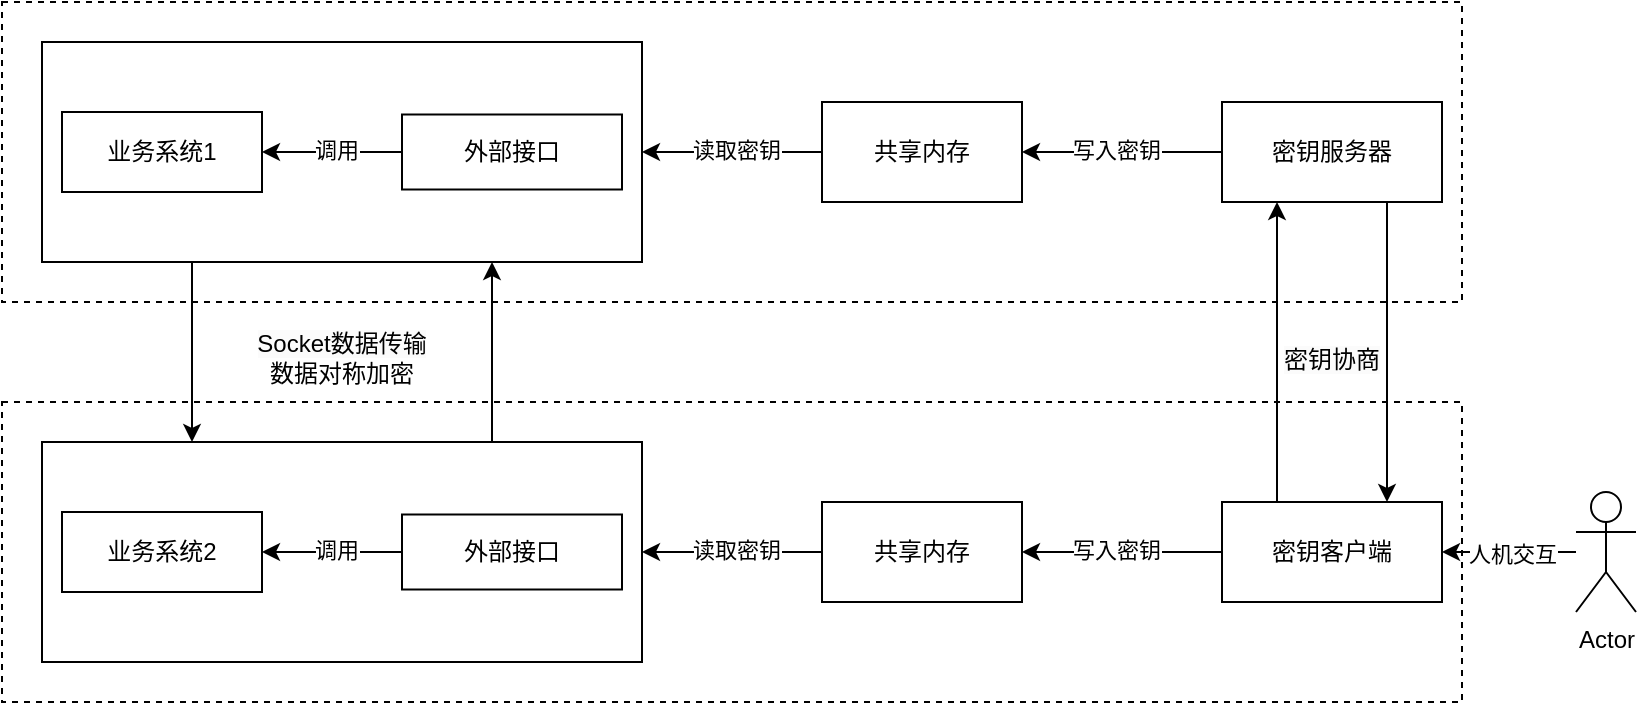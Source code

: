 <mxfile version="24.4.4" type="github">
  <diagram name="第 1 页" id="r63ObCo9PnT3-7kkZjKU">
    <mxGraphModel dx="1042" dy="617" grid="0" gridSize="10" guides="1" tooltips="1" connect="1" arrows="1" fold="1" page="1" pageScale="1" pageWidth="1169" pageHeight="827" math="0" shadow="0">
      <root>
        <mxCell id="0" />
        <mxCell id="1" parent="0" />
        <mxCell id="1qQCzIiOtF6mKds18MhX-6" value="" style="rounded=0;whiteSpace=wrap;html=1;fillColor=none;dashed=1;" parent="1" vertex="1">
          <mxGeometry x="40" y="420" width="730" height="150" as="geometry" />
        </mxCell>
        <mxCell id="1qQCzIiOtF6mKds18MhX-32" style="edgeStyle=orthogonalEdgeStyle;rounded=0;orthogonalLoop=1;jettySize=auto;html=1;exitX=0.25;exitY=1;exitDx=0;exitDy=0;entryX=0.25;entryY=0;entryDx=0;entryDy=0;" parent="1" source="1qQCzIiOtF6mKds18MhX-1" target="1qQCzIiOtF6mKds18MhX-15" edge="1">
          <mxGeometry relative="1" as="geometry" />
        </mxCell>
        <mxCell id="1qQCzIiOtF6mKds18MhX-1" value="" style="rounded=0;whiteSpace=wrap;html=1;" parent="1" vertex="1">
          <mxGeometry x="60" y="440" width="300" height="110" as="geometry" />
        </mxCell>
        <mxCell id="1qQCzIiOtF6mKds18MhX-2" value="业务系统1" style="rounded=0;whiteSpace=wrap;html=1;" parent="1" vertex="1">
          <mxGeometry x="70" y="475" width="100" height="40" as="geometry" />
        </mxCell>
        <mxCell id="1qQCzIiOtF6mKds18MhX-3" value="外部接口" style="rounded=0;whiteSpace=wrap;html=1;" parent="1" vertex="1">
          <mxGeometry x="240" y="476.25" width="110" height="37.5" as="geometry" />
        </mxCell>
        <mxCell id="1qQCzIiOtF6mKds18MhX-4" value="" style="endArrow=classic;html=1;rounded=0;entryX=1;entryY=0.5;entryDx=0;entryDy=0;exitX=0;exitY=0.5;exitDx=0;exitDy=0;" parent="1" source="1qQCzIiOtF6mKds18MhX-3" target="1qQCzIiOtF6mKds18MhX-2" edge="1">
          <mxGeometry width="50" height="50" relative="1" as="geometry">
            <mxPoint x="390" y="630" as="sourcePoint" />
            <mxPoint x="220" y="620" as="targetPoint" />
          </mxGeometry>
        </mxCell>
        <mxCell id="1qQCzIiOtF6mKds18MhX-5" value="调用" style="edgeLabel;html=1;align=center;verticalAlign=middle;resizable=0;points=[];" parent="1qQCzIiOtF6mKds18MhX-4" vertex="1" connectable="0">
          <mxGeometry x="-0.051" y="-1" relative="1" as="geometry">
            <mxPoint as="offset" />
          </mxGeometry>
        </mxCell>
        <mxCell id="1qQCzIiOtF6mKds18MhX-7" value="共享内存" style="rounded=0;whiteSpace=wrap;html=1;" parent="1" vertex="1">
          <mxGeometry x="450" y="470" width="100" height="50" as="geometry" />
        </mxCell>
        <mxCell id="1qQCzIiOtF6mKds18MhX-8" value="" style="endArrow=classic;html=1;rounded=0;entryX=1;entryY=0.5;entryDx=0;entryDy=0;exitX=0;exitY=0.5;exitDx=0;exitDy=0;" parent="1" source="1qQCzIiOtF6mKds18MhX-7" target="1qQCzIiOtF6mKds18MhX-1" edge="1">
          <mxGeometry width="50" height="50" relative="1" as="geometry">
            <mxPoint x="450" y="750" as="sourcePoint" />
            <mxPoint x="370" y="670" as="targetPoint" />
          </mxGeometry>
        </mxCell>
        <mxCell id="1qQCzIiOtF6mKds18MhX-9" value="读取密钥" style="edgeLabel;html=1;align=center;verticalAlign=middle;resizable=0;points=[];" parent="1qQCzIiOtF6mKds18MhX-8" vertex="1" connectable="0">
          <mxGeometry x="-0.04" y="-1" relative="1" as="geometry">
            <mxPoint as="offset" />
          </mxGeometry>
        </mxCell>
        <mxCell id="1qQCzIiOtF6mKds18MhX-27" style="edgeStyle=orthogonalEdgeStyle;rounded=0;orthogonalLoop=1;jettySize=auto;html=1;exitX=0.75;exitY=1;exitDx=0;exitDy=0;entryX=0.75;entryY=0;entryDx=0;entryDy=0;" parent="1" source="1qQCzIiOtF6mKds18MhX-10" target="1qQCzIiOtF6mKds18MhX-23" edge="1">
          <mxGeometry relative="1" as="geometry" />
        </mxCell>
        <mxCell id="1qQCzIiOtF6mKds18MhX-10" value="密钥服务器" style="rounded=0;whiteSpace=wrap;html=1;" parent="1" vertex="1">
          <mxGeometry x="650" y="470" width="110" height="50" as="geometry" />
        </mxCell>
        <mxCell id="1qQCzIiOtF6mKds18MhX-11" value="" style="endArrow=classic;html=1;rounded=0;entryX=1;entryY=0.5;entryDx=0;entryDy=0;exitX=0;exitY=0.5;exitDx=0;exitDy=0;" parent="1" source="1qQCzIiOtF6mKds18MhX-10" target="1qQCzIiOtF6mKds18MhX-7" edge="1">
          <mxGeometry width="50" height="50" relative="1" as="geometry">
            <mxPoint x="390" y="630" as="sourcePoint" />
            <mxPoint x="440" y="580" as="targetPoint" />
          </mxGeometry>
        </mxCell>
        <mxCell id="1qQCzIiOtF6mKds18MhX-12" value="写入密钥" style="edgeLabel;html=1;align=center;verticalAlign=middle;resizable=0;points=[];" parent="1qQCzIiOtF6mKds18MhX-11" vertex="1" connectable="0">
          <mxGeometry x="0.071" y="-1" relative="1" as="geometry">
            <mxPoint as="offset" />
          </mxGeometry>
        </mxCell>
        <mxCell id="1qQCzIiOtF6mKds18MhX-14" value="" style="rounded=0;whiteSpace=wrap;html=1;fillColor=none;dashed=1;" parent="1" vertex="1">
          <mxGeometry x="40" y="620" width="730" height="150" as="geometry" />
        </mxCell>
        <mxCell id="1qQCzIiOtF6mKds18MhX-33" style="edgeStyle=orthogonalEdgeStyle;rounded=0;orthogonalLoop=1;jettySize=auto;html=1;exitX=0.75;exitY=0;exitDx=0;exitDy=0;entryX=0.75;entryY=1;entryDx=0;entryDy=0;" parent="1" source="1qQCzIiOtF6mKds18MhX-15" target="1qQCzIiOtF6mKds18MhX-1" edge="1">
          <mxGeometry relative="1" as="geometry" />
        </mxCell>
        <mxCell id="1qQCzIiOtF6mKds18MhX-15" value="" style="rounded=0;whiteSpace=wrap;html=1;" parent="1" vertex="1">
          <mxGeometry x="60" y="640" width="300" height="110" as="geometry" />
        </mxCell>
        <mxCell id="1qQCzIiOtF6mKds18MhX-16" value="业务系统2" style="rounded=0;whiteSpace=wrap;html=1;" parent="1" vertex="1">
          <mxGeometry x="70" y="675" width="100" height="40" as="geometry" />
        </mxCell>
        <mxCell id="1qQCzIiOtF6mKds18MhX-17" value="外部接口" style="rounded=0;whiteSpace=wrap;html=1;" parent="1" vertex="1">
          <mxGeometry x="240" y="676.25" width="110" height="37.5" as="geometry" />
        </mxCell>
        <mxCell id="1qQCzIiOtF6mKds18MhX-18" value="" style="endArrow=classic;html=1;rounded=0;entryX=1;entryY=0.5;entryDx=0;entryDy=0;exitX=0;exitY=0.5;exitDx=0;exitDy=0;" parent="1" source="1qQCzIiOtF6mKds18MhX-17" target="1qQCzIiOtF6mKds18MhX-16" edge="1">
          <mxGeometry width="50" height="50" relative="1" as="geometry">
            <mxPoint x="390" y="830" as="sourcePoint" />
            <mxPoint x="220" y="820" as="targetPoint" />
          </mxGeometry>
        </mxCell>
        <mxCell id="1qQCzIiOtF6mKds18MhX-19" value="调用" style="edgeLabel;html=1;align=center;verticalAlign=middle;resizable=0;points=[];" parent="1qQCzIiOtF6mKds18MhX-18" vertex="1" connectable="0">
          <mxGeometry x="-0.051" y="-1" relative="1" as="geometry">
            <mxPoint as="offset" />
          </mxGeometry>
        </mxCell>
        <mxCell id="1qQCzIiOtF6mKds18MhX-20" value="共享内存" style="rounded=0;whiteSpace=wrap;html=1;" parent="1" vertex="1">
          <mxGeometry x="450" y="670" width="100" height="50" as="geometry" />
        </mxCell>
        <mxCell id="1qQCzIiOtF6mKds18MhX-21" value="" style="endArrow=classic;html=1;rounded=0;entryX=1;entryY=0.5;entryDx=0;entryDy=0;exitX=0;exitY=0.5;exitDx=0;exitDy=0;" parent="1" source="1qQCzIiOtF6mKds18MhX-20" target="1qQCzIiOtF6mKds18MhX-15" edge="1">
          <mxGeometry width="50" height="50" relative="1" as="geometry">
            <mxPoint x="450" y="950" as="sourcePoint" />
            <mxPoint x="370" y="870" as="targetPoint" />
          </mxGeometry>
        </mxCell>
        <mxCell id="1qQCzIiOtF6mKds18MhX-22" value="读取密钥" style="edgeLabel;html=1;align=center;verticalAlign=middle;resizable=0;points=[];" parent="1qQCzIiOtF6mKds18MhX-21" vertex="1" connectable="0">
          <mxGeometry x="-0.04" y="-1" relative="1" as="geometry">
            <mxPoint as="offset" />
          </mxGeometry>
        </mxCell>
        <mxCell id="1qQCzIiOtF6mKds18MhX-26" style="edgeStyle=orthogonalEdgeStyle;rounded=0;orthogonalLoop=1;jettySize=auto;html=1;exitX=0.25;exitY=0;exitDx=0;exitDy=0;entryX=0.25;entryY=1;entryDx=0;entryDy=0;" parent="1" source="1qQCzIiOtF6mKds18MhX-23" target="1qQCzIiOtF6mKds18MhX-10" edge="1">
          <mxGeometry relative="1" as="geometry" />
        </mxCell>
        <mxCell id="1qQCzIiOtF6mKds18MhX-23" value="密钥客户端" style="rounded=0;whiteSpace=wrap;html=1;" parent="1" vertex="1">
          <mxGeometry x="650" y="670" width="110" height="50" as="geometry" />
        </mxCell>
        <mxCell id="1qQCzIiOtF6mKds18MhX-24" value="" style="endArrow=classic;html=1;rounded=0;entryX=1;entryY=0.5;entryDx=0;entryDy=0;exitX=0;exitY=0.5;exitDx=0;exitDy=0;" parent="1" source="1qQCzIiOtF6mKds18MhX-23" target="1qQCzIiOtF6mKds18MhX-20" edge="1">
          <mxGeometry width="50" height="50" relative="1" as="geometry">
            <mxPoint x="390" y="830" as="sourcePoint" />
            <mxPoint x="440" y="780" as="targetPoint" />
          </mxGeometry>
        </mxCell>
        <mxCell id="1qQCzIiOtF6mKds18MhX-25" value="写入密钥" style="edgeLabel;html=1;align=center;verticalAlign=middle;resizable=0;points=[];" parent="1qQCzIiOtF6mKds18MhX-24" vertex="1" connectable="0">
          <mxGeometry x="0.071" y="-1" relative="1" as="geometry">
            <mxPoint as="offset" />
          </mxGeometry>
        </mxCell>
        <mxCell id="1qQCzIiOtF6mKds18MhX-28" value="&lt;span style=&quot;color: rgb(0, 0, 0); font-family: Helvetica; font-size: 12px; font-style: normal; font-variant-ligatures: normal; font-variant-caps: normal; font-weight: 400; letter-spacing: normal; orphans: 2; text-indent: 0px; text-transform: none; widows: 2; word-spacing: 0px; -webkit-text-stroke-width: 0px; white-space: normal; background-color: rgb(251, 251, 251); text-decoration-thickness: initial; text-decoration-style: initial; text-decoration-color: initial; float: none; display: inline !important;&quot;&gt;密钥协商&lt;/span&gt;" style="text;whiteSpace=wrap;html=1;align=center;" parent="1" vertex="1">
          <mxGeometry x="675" y="585" width="60" height="25" as="geometry" />
        </mxCell>
        <mxCell id="1qQCzIiOtF6mKds18MhX-30" style="edgeStyle=orthogonalEdgeStyle;rounded=0;orthogonalLoop=1;jettySize=auto;html=1;" parent="1" source="1qQCzIiOtF6mKds18MhX-29" target="1qQCzIiOtF6mKds18MhX-23" edge="1">
          <mxGeometry relative="1" as="geometry" />
        </mxCell>
        <mxCell id="1qQCzIiOtF6mKds18MhX-31" value="人机交互" style="edgeLabel;html=1;align=center;verticalAlign=middle;resizable=0;points=[];" parent="1qQCzIiOtF6mKds18MhX-30" vertex="1" connectable="0">
          <mxGeometry x="-0.033" y="1" relative="1" as="geometry">
            <mxPoint as="offset" />
          </mxGeometry>
        </mxCell>
        <mxCell id="1qQCzIiOtF6mKds18MhX-29" value="Actor" style="shape=umlActor;verticalLabelPosition=bottom;verticalAlign=top;html=1;outlineConnect=0;" parent="1" vertex="1">
          <mxGeometry x="827" y="665" width="30" height="60" as="geometry" />
        </mxCell>
        <mxCell id="1qQCzIiOtF6mKds18MhX-34" value="&lt;span style=&quot;color: rgb(0, 0, 0); font-family: Helvetica; font-size: 12px; font-style: normal; font-variant-ligatures: normal; font-variant-caps: normal; font-weight: 400; letter-spacing: normal; orphans: 2; text-indent: 0px; text-transform: none; widows: 2; word-spacing: 0px; -webkit-text-stroke-width: 0px; white-space: normal; background-color: rgb(251, 251, 251); text-decoration-thickness: initial; text-decoration-style: initial; text-decoration-color: initial; float: none; display: inline !important;&quot;&gt;Socket数据传输&lt;/span&gt;&lt;div&gt;数据对称加密&lt;/div&gt;" style="text;whiteSpace=wrap;html=1;align=center;verticalAlign=middle;" parent="1" vertex="1">
          <mxGeometry x="165" y="577.5" width="90" height="40" as="geometry" />
        </mxCell>
      </root>
    </mxGraphModel>
  </diagram>
</mxfile>

